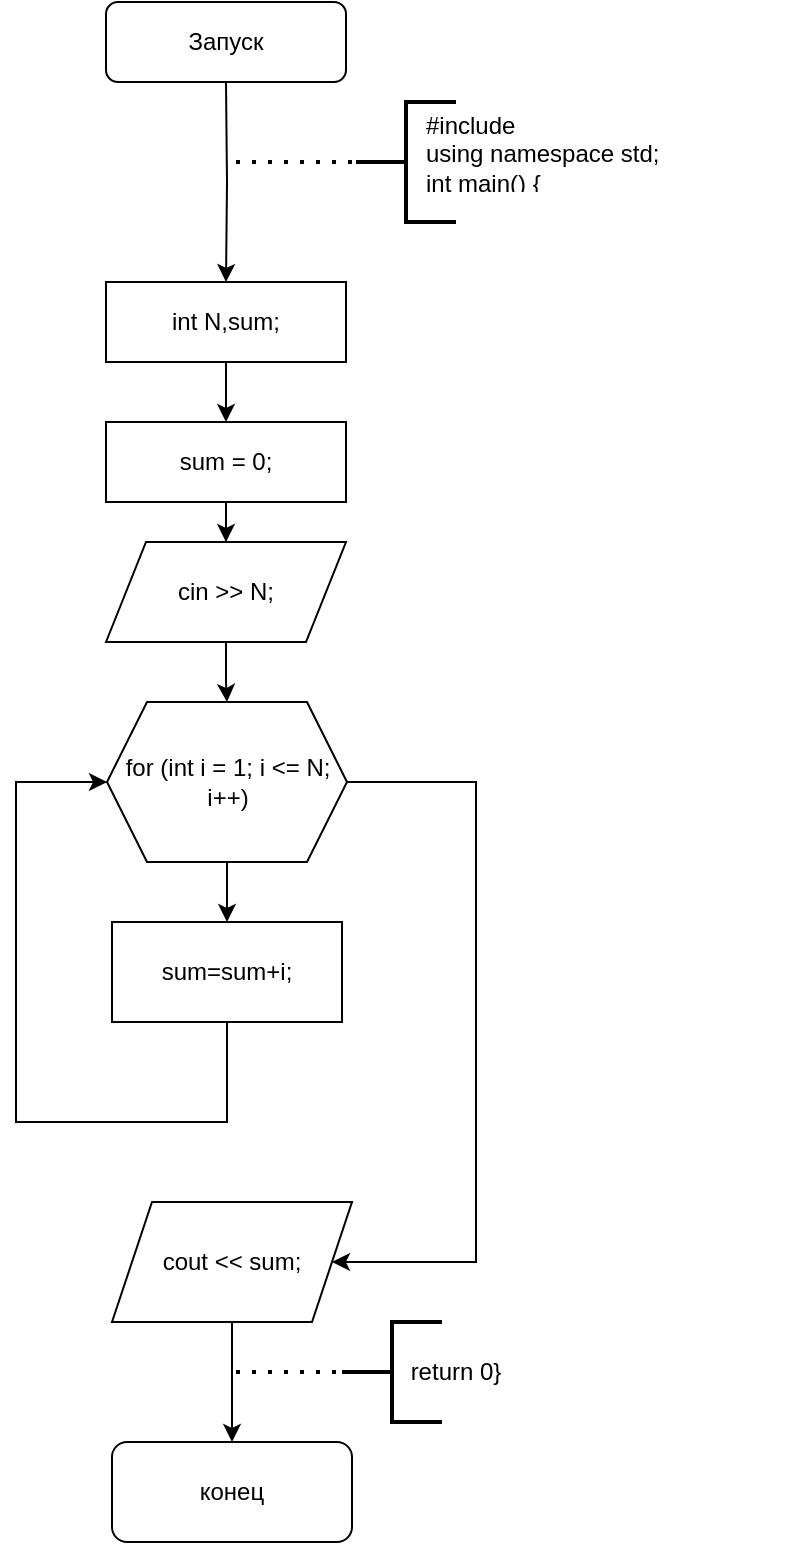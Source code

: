 <mxfile version="15.7.0" type="device" pages="2"><diagram id="nzCbm8VnP9Dh0AmXeYuY" name="Page-1"><mxGraphModel dx="1038" dy="575" grid="1" gridSize="10" guides="1" tooltips="1" connect="1" arrows="1" fold="1" page="1" pageScale="1" pageWidth="850" pageHeight="1100" math="0" shadow="0"><root><mxCell id="0"/><mxCell id="1" parent="0"/><mxCell id="58hzFfgYEd8iusTBuIHf-13" style="edgeStyle=orthogonalEdgeStyle;rounded=0;orthogonalLoop=1;jettySize=auto;html=1;entryX=0.5;entryY=0;entryDx=0;entryDy=0;" edge="1" parent="1" target="58hzFfgYEd8iusTBuIHf-7"><mxGeometry relative="1" as="geometry"><mxPoint x="425" y="80" as="sourcePoint"/></mxGeometry></mxCell><mxCell id="58hzFfgYEd8iusTBuIHf-3" value="" style="strokeWidth=2;html=1;shape=mxgraph.flowchart.annotation_2;align=left;labelPosition=right;pointerEvents=1;" vertex="1" parent="1"><mxGeometry x="490" y="90" width="50" height="60" as="geometry"/></mxCell><mxCell id="58hzFfgYEd8iusTBuIHf-4" value="#include &lt;br&gt;using namespace std;&lt;br&gt;int main() {&lt;br&gt;" style="text;html=1;strokeColor=none;fillColor=none;spacing=5;spacingTop=-20;whiteSpace=wrap;overflow=hidden;rounded=0;" vertex="1" parent="1"><mxGeometry x="520" y="105" width="190" height="30" as="geometry"/></mxCell><mxCell id="58hzFfgYEd8iusTBuIHf-16" style="edgeStyle=orthogonalEdgeStyle;rounded=0;orthogonalLoop=1;jettySize=auto;html=1;entryX=0.5;entryY=0;entryDx=0;entryDy=0;" edge="1" parent="1" source="58hzFfgYEd8iusTBuIHf-7" target="58hzFfgYEd8iusTBuIHf-8"><mxGeometry relative="1" as="geometry"/></mxCell><mxCell id="58hzFfgYEd8iusTBuIHf-7" value="int N,sum;" style="rounded=0;whiteSpace=wrap;html=1;" vertex="1" parent="1"><mxGeometry x="365" y="180" width="120" height="40" as="geometry"/></mxCell><mxCell id="58hzFfgYEd8iusTBuIHf-17" style="edgeStyle=orthogonalEdgeStyle;rounded=0;orthogonalLoop=1;jettySize=auto;html=1;entryX=0.5;entryY=0;entryDx=0;entryDy=0;" edge="1" parent="1" source="58hzFfgYEd8iusTBuIHf-8" target="58hzFfgYEd8iusTBuIHf-10"><mxGeometry relative="1" as="geometry"/></mxCell><mxCell id="58hzFfgYEd8iusTBuIHf-8" value="sum = 0;" style="rounded=0;whiteSpace=wrap;html=1;" vertex="1" parent="1"><mxGeometry x="365" y="250" width="120" height="40" as="geometry"/></mxCell><mxCell id="58hzFfgYEd8iusTBuIHf-18" style="edgeStyle=orthogonalEdgeStyle;rounded=0;orthogonalLoop=1;jettySize=auto;html=1;entryX=0.5;entryY=0;entryDx=0;entryDy=0;" edge="1" parent="1" source="58hzFfgYEd8iusTBuIHf-10" target="58hzFfgYEd8iusTBuIHf-11"><mxGeometry relative="1" as="geometry"/></mxCell><mxCell id="58hzFfgYEd8iusTBuIHf-10" value="cin &gt;&gt; N;" style="shape=parallelogram;perimeter=parallelogramPerimeter;whiteSpace=wrap;html=1;fixedSize=1;" vertex="1" parent="1"><mxGeometry x="365" y="310" width="120" height="50" as="geometry"/></mxCell><mxCell id="58hzFfgYEd8iusTBuIHf-19" style="edgeStyle=orthogonalEdgeStyle;rounded=0;orthogonalLoop=1;jettySize=auto;html=1;entryX=0.5;entryY=0;entryDx=0;entryDy=0;" edge="1" parent="1" source="58hzFfgYEd8iusTBuIHf-11" target="58hzFfgYEd8iusTBuIHf-12"><mxGeometry relative="1" as="geometry"/></mxCell><mxCell id="58hzFfgYEd8iusTBuIHf-22" style="edgeStyle=orthogonalEdgeStyle;rounded=0;orthogonalLoop=1;jettySize=auto;html=1;entryX=1;entryY=0.5;entryDx=0;entryDy=0;" edge="1" parent="1" source="58hzFfgYEd8iusTBuIHf-11" target="58hzFfgYEd8iusTBuIHf-21"><mxGeometry relative="1" as="geometry"><mxPoint x="530" y="690" as="targetPoint"/><Array as="points"><mxPoint x="550" y="430"/><mxPoint x="550" y="670"/></Array></mxGeometry></mxCell><mxCell id="58hzFfgYEd8iusTBuIHf-11" value="for (int i = 1; i &lt;= N; i++)" style="shape=hexagon;perimeter=hexagonPerimeter2;whiteSpace=wrap;html=1;fixedSize=1;" vertex="1" parent="1"><mxGeometry x="365.5" y="390" width="120" height="80" as="geometry"/></mxCell><mxCell id="58hzFfgYEd8iusTBuIHf-20" style="edgeStyle=orthogonalEdgeStyle;rounded=0;orthogonalLoop=1;jettySize=auto;html=1;entryX=0;entryY=0.5;entryDx=0;entryDy=0;" edge="1" parent="1" source="58hzFfgYEd8iusTBuIHf-12" target="58hzFfgYEd8iusTBuIHf-11"><mxGeometry relative="1" as="geometry"><Array as="points"><mxPoint x="426" y="600"/><mxPoint x="320" y="600"/><mxPoint x="320" y="430"/></Array></mxGeometry></mxCell><mxCell id="58hzFfgYEd8iusTBuIHf-12" value="sum=sum+i;" style="rounded=0;whiteSpace=wrap;html=1;" vertex="1" parent="1"><mxGeometry x="368" y="500" width="115" height="50" as="geometry"/></mxCell><mxCell id="58hzFfgYEd8iusTBuIHf-15" value="" style="endArrow=none;dashed=1;html=1;dashPattern=1 3;strokeWidth=2;rounded=0;entryX=0;entryY=0.5;entryDx=0;entryDy=0;entryPerimeter=0;" edge="1" parent="1" target="58hzFfgYEd8iusTBuIHf-3"><mxGeometry width="50" height="50" relative="1" as="geometry"><mxPoint x="430" y="120" as="sourcePoint"/><mxPoint x="560" y="190" as="targetPoint"/></mxGeometry></mxCell><mxCell id="58hzFfgYEd8iusTBuIHf-25" style="edgeStyle=orthogonalEdgeStyle;rounded=0;orthogonalLoop=1;jettySize=auto;html=1;" edge="1" parent="1" source="58hzFfgYEd8iusTBuIHf-21" target="58hzFfgYEd8iusTBuIHf-24"><mxGeometry relative="1" as="geometry"/></mxCell><mxCell id="58hzFfgYEd8iusTBuIHf-21" value="cout &amp;lt;&amp;lt; sum;" style="shape=parallelogram;perimeter=parallelogramPerimeter;whiteSpace=wrap;html=1;fixedSize=1;" vertex="1" parent="1"><mxGeometry x="368" y="640" width="120" height="60" as="geometry"/></mxCell><mxCell id="58hzFfgYEd8iusTBuIHf-23" value="Запуск" style="rounded=1;whiteSpace=wrap;html=1;" vertex="1" parent="1"><mxGeometry x="365" y="40" width="120" height="40" as="geometry"/></mxCell><mxCell id="58hzFfgYEd8iusTBuIHf-24" value="конец" style="rounded=1;whiteSpace=wrap;html=1;" vertex="1" parent="1"><mxGeometry x="368" y="760" width="120" height="50" as="geometry"/></mxCell><mxCell id="58hzFfgYEd8iusTBuIHf-26" value="" style="strokeWidth=2;html=1;shape=mxgraph.flowchart.annotation_2;align=left;labelPosition=right;pointerEvents=1;" vertex="1" parent="1"><mxGeometry x="483" y="700" width="50" height="50" as="geometry"/></mxCell><mxCell id="58hzFfgYEd8iusTBuIHf-27" value="return 0}" style="text;html=1;strokeColor=none;fillColor=none;align=center;verticalAlign=middle;whiteSpace=wrap;rounded=0;" vertex="1" parent="1"><mxGeometry x="510" y="710" width="60" height="30" as="geometry"/></mxCell><mxCell id="58hzFfgYEd8iusTBuIHf-28" value="" style="endArrow=none;dashed=1;html=1;dashPattern=1 3;strokeWidth=2;rounded=0;entryX=0;entryY=0.5;entryDx=0;entryDy=0;entryPerimeter=0;" edge="1" parent="1" target="58hzFfgYEd8iusTBuIHf-26"><mxGeometry width="50" height="50" relative="1" as="geometry"><mxPoint x="430" y="725" as="sourcePoint"/><mxPoint x="500" y="680" as="targetPoint"/></mxGeometry></mxCell></root></mxGraphModel></diagram><diagram id="QRPOvDa-Nw2zsLA8yl-M" name="Page-2"><mxGraphModel dx="1038" dy="575" grid="1" gridSize="10" guides="1" tooltips="1" connect="1" arrows="1" fold="1" page="1" pageScale="1" pageWidth="850" pageHeight="1100" math="0" shadow="0"><root><mxCell id="91TZ5FLOfBLyIKy1hqvI-0"/><mxCell id="91TZ5FLOfBLyIKy1hqvI-1" parent="91TZ5FLOfBLyIKy1hqvI-0"/></root></mxGraphModel></diagram></mxfile>